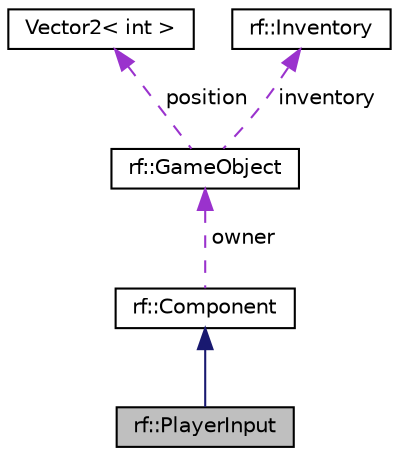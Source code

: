 digraph "rf::PlayerInput"
{
  edge [fontname="Helvetica",fontsize="10",labelfontname="Helvetica",labelfontsize="10"];
  node [fontname="Helvetica",fontsize="10",shape=record];
  Node2 [label="rf::PlayerInput",height=0.2,width=0.4,color="black", fillcolor="grey75", style="filled", fontcolor="black"];
  Node3 -> Node2 [dir="back",color="midnightblue",fontsize="10",style="solid",fontname="Helvetica"];
  Node3 [label="rf::Component",height=0.2,width=0.4,color="black", fillcolor="white", style="filled",URL="$classrf_1_1_component.html",tooltip="Base component class. "];
  Node4 -> Node3 [dir="back",color="darkorchid3",fontsize="10",style="dashed",label=" owner" ,fontname="Helvetica"];
  Node4 [label="rf::GameObject",height=0.2,width=0.4,color="black", fillcolor="white", style="filled",URL="$classrf_1_1_game_object.html",tooltip="Represents a generic object whose behaviour can be defined by adding components. "];
  Node5 -> Node4 [dir="back",color="darkorchid3",fontsize="10",style="dashed",label=" position" ,fontname="Helvetica"];
  Node5 [label="Vector2\< int \>",height=0.2,width=0.4,color="black", fillcolor="white", style="filled",URL="$struct_vector2.html"];
  Node6 -> Node4 [dir="back",color="darkorchid3",fontsize="10",style="dashed",label=" inventory" ,fontname="Helvetica"];
  Node6 [label="rf::Inventory",height=0.2,width=0.4,color="black", fillcolor="white", style="filled",URL="$classrf_1_1_inventory.html"];
}
